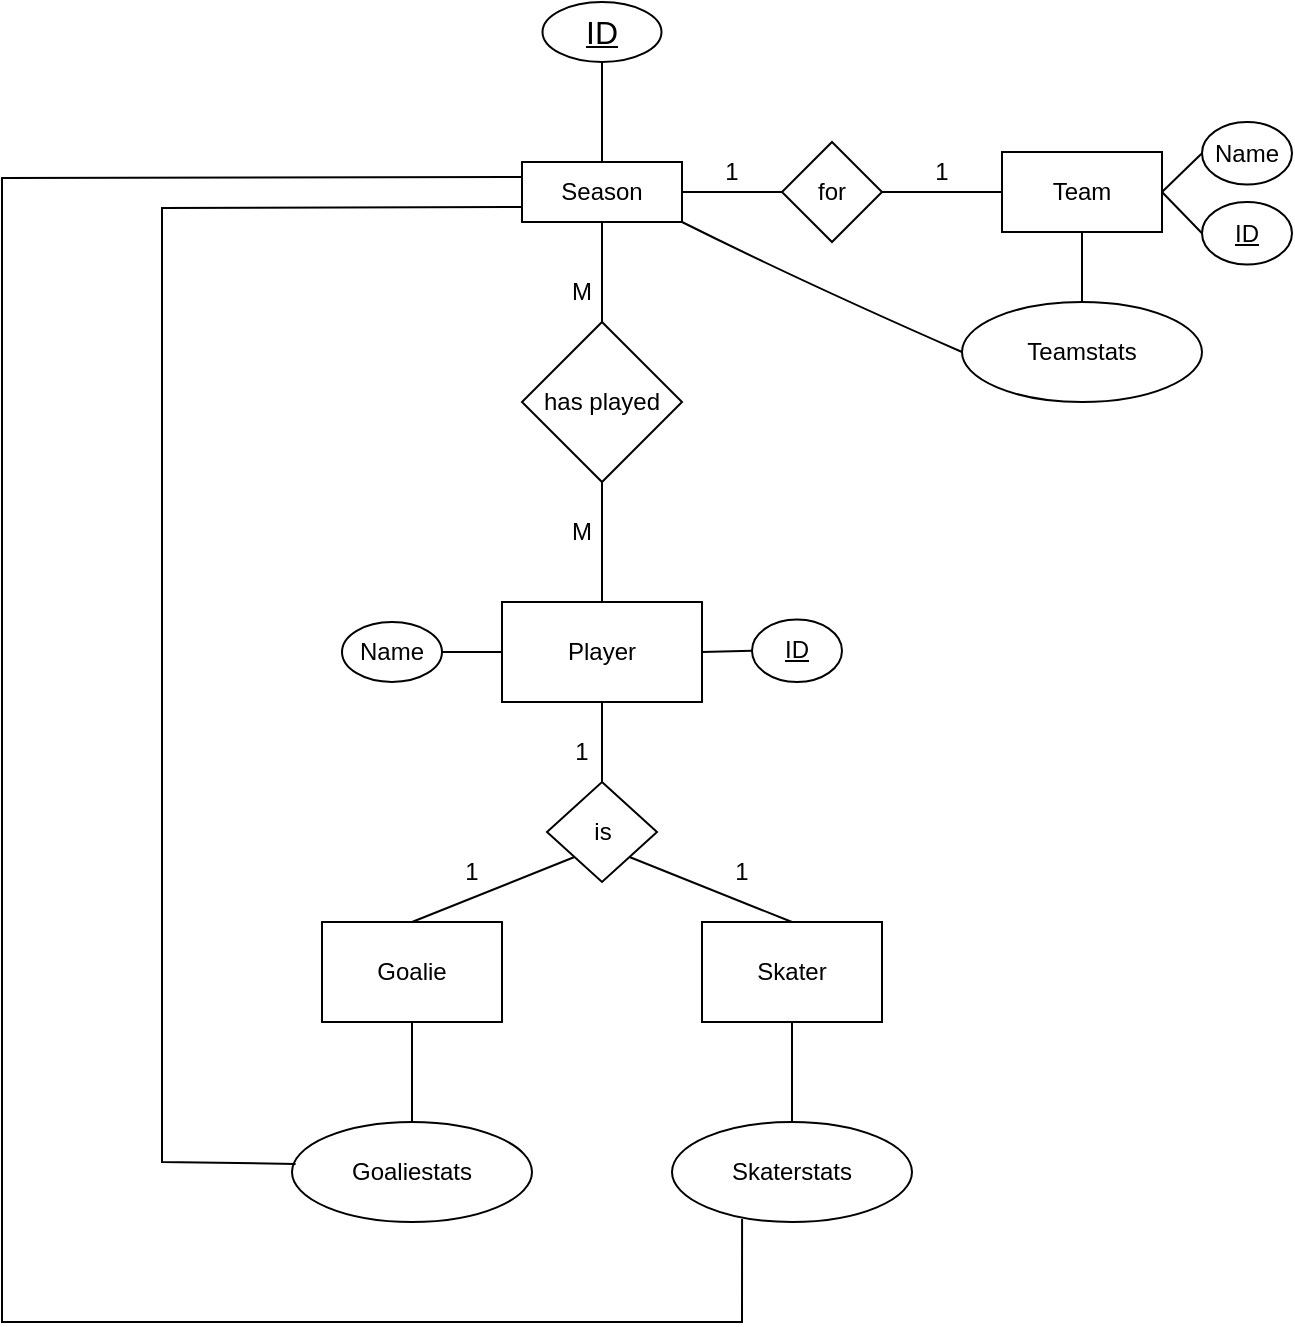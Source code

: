 <mxfile version="21.0.6" type="github">
  <diagram id="C5RBs43oDa-KdzZeNtuy" name="Page-1">
    <mxGraphModel dx="642" dy="1896" grid="1" gridSize="10" guides="1" tooltips="1" connect="1" arrows="1" fold="1" page="1" pageScale="1" pageWidth="827" pageHeight="1169" math="0" shadow="0">
      <root>
        <mxCell id="WIyWlLk6GJQsqaUBKTNV-0" />
        <mxCell id="WIyWlLk6GJQsqaUBKTNV-1" parent="WIyWlLk6GJQsqaUBKTNV-0" />
        <mxCell id="1LRkpFXJiyS809dYIxMQ-0" value="Player" style="rounded=0;whiteSpace=wrap;html=1;" parent="WIyWlLk6GJQsqaUBKTNV-1" vertex="1">
          <mxGeometry x="280" y="260" width="100" height="50" as="geometry" />
        </mxCell>
        <mxCell id="1LRkpFXJiyS809dYIxMQ-1" value="has played" style="rhombus;whiteSpace=wrap;html=1;" parent="WIyWlLk6GJQsqaUBKTNV-1" vertex="1">
          <mxGeometry x="290" y="120" width="80" height="80" as="geometry" />
        </mxCell>
        <mxCell id="1LRkpFXJiyS809dYIxMQ-2" value="Season" style="rounded=0;whiteSpace=wrap;html=1;" parent="WIyWlLk6GJQsqaUBKTNV-1" vertex="1">
          <mxGeometry x="290" y="40" width="80" height="30" as="geometry" />
        </mxCell>
        <mxCell id="1LRkpFXJiyS809dYIxMQ-3" value="for" style="rhombus;whiteSpace=wrap;html=1;" parent="WIyWlLk6GJQsqaUBKTNV-1" vertex="1">
          <mxGeometry x="420" y="30" width="50" height="50" as="geometry" />
        </mxCell>
        <mxCell id="1LRkpFXJiyS809dYIxMQ-4" value="Team" style="rounded=0;whiteSpace=wrap;html=1;" parent="WIyWlLk6GJQsqaUBKTNV-1" vertex="1">
          <mxGeometry x="530" y="35" width="80" height="40" as="geometry" />
        </mxCell>
        <mxCell id="1LRkpFXJiyS809dYIxMQ-5" value="is" style="rhombus;whiteSpace=wrap;html=1;" parent="WIyWlLk6GJQsqaUBKTNV-1" vertex="1">
          <mxGeometry x="302.5" y="350" width="55" height="50" as="geometry" />
        </mxCell>
        <mxCell id="1LRkpFXJiyS809dYIxMQ-6" value="Goalie" style="rounded=0;whiteSpace=wrap;html=1;" parent="WIyWlLk6GJQsqaUBKTNV-1" vertex="1">
          <mxGeometry x="190" y="420" width="90" height="50" as="geometry" />
        </mxCell>
        <mxCell id="1LRkpFXJiyS809dYIxMQ-8" value="Skater" style="rounded=0;whiteSpace=wrap;html=1;" parent="WIyWlLk6GJQsqaUBKTNV-1" vertex="1">
          <mxGeometry x="380" y="420" width="90" height="50" as="geometry" />
        </mxCell>
        <mxCell id="1LRkpFXJiyS809dYIxMQ-14" value="Goaliestats" style="ellipse;whiteSpace=wrap;html=1;" parent="WIyWlLk6GJQsqaUBKTNV-1" vertex="1">
          <mxGeometry x="175" y="520" width="120" height="50" as="geometry" />
        </mxCell>
        <mxCell id="1LRkpFXJiyS809dYIxMQ-15" value="Skaterstats" style="ellipse;whiteSpace=wrap;html=1;" parent="WIyWlLk6GJQsqaUBKTNV-1" vertex="1">
          <mxGeometry x="365" y="520" width="120" height="50" as="geometry" />
        </mxCell>
        <mxCell id="1LRkpFXJiyS809dYIxMQ-16" value="Teamstats" style="ellipse;whiteSpace=wrap;html=1;" parent="WIyWlLk6GJQsqaUBKTNV-1" vertex="1">
          <mxGeometry x="510" y="110" width="120" height="50" as="geometry" />
        </mxCell>
        <mxCell id="1LRkpFXJiyS809dYIxMQ-17" value="" style="endArrow=none;html=1;rounded=0;entryX=0.5;entryY=1;entryDx=0;entryDy=0;exitX=0.5;exitY=0;exitDx=0;exitDy=0;" parent="WIyWlLk6GJQsqaUBKTNV-1" source="1LRkpFXJiyS809dYIxMQ-0" target="1LRkpFXJiyS809dYIxMQ-1" edge="1">
          <mxGeometry width="50" height="50" relative="1" as="geometry">
            <mxPoint x="390" y="400" as="sourcePoint" />
            <mxPoint x="440" y="350" as="targetPoint" />
          </mxGeometry>
        </mxCell>
        <mxCell id="1LRkpFXJiyS809dYIxMQ-18" value="" style="endArrow=none;html=1;rounded=0;entryX=0.5;entryY=1;entryDx=0;entryDy=0;exitX=0.5;exitY=0;exitDx=0;exitDy=0;" parent="WIyWlLk6GJQsqaUBKTNV-1" source="1LRkpFXJiyS809dYIxMQ-1" target="1LRkpFXJiyS809dYIxMQ-2" edge="1">
          <mxGeometry width="50" height="50" relative="1" as="geometry">
            <mxPoint x="330" y="110" as="sourcePoint" />
            <mxPoint x="440" y="350" as="targetPoint" />
          </mxGeometry>
        </mxCell>
        <mxCell id="1LRkpFXJiyS809dYIxMQ-19" value="" style="endArrow=none;html=1;rounded=0;entryX=0;entryY=0.5;entryDx=0;entryDy=0;exitX=1;exitY=0.5;exitDx=0;exitDy=0;" parent="WIyWlLk6GJQsqaUBKTNV-1" source="1LRkpFXJiyS809dYIxMQ-2" target="1LRkpFXJiyS809dYIxMQ-3" edge="1">
          <mxGeometry width="50" height="50" relative="1" as="geometry">
            <mxPoint x="390" y="90" as="sourcePoint" />
            <mxPoint x="440" y="40" as="targetPoint" />
          </mxGeometry>
        </mxCell>
        <mxCell id="1LRkpFXJiyS809dYIxMQ-20" value="" style="endArrow=none;html=1;rounded=0;exitX=1;exitY=0.5;exitDx=0;exitDy=0;entryX=0;entryY=0.5;entryDx=0;entryDy=0;" parent="WIyWlLk6GJQsqaUBKTNV-1" source="1LRkpFXJiyS809dYIxMQ-3" target="1LRkpFXJiyS809dYIxMQ-4" edge="1">
          <mxGeometry width="50" height="50" relative="1" as="geometry">
            <mxPoint x="480" y="100" as="sourcePoint" />
            <mxPoint x="530" y="50" as="targetPoint" />
          </mxGeometry>
        </mxCell>
        <mxCell id="1LRkpFXJiyS809dYIxMQ-21" value="" style="endArrow=none;html=1;rounded=0;entryX=0.5;entryY=1;entryDx=0;entryDy=0;" parent="WIyWlLk6GJQsqaUBKTNV-1" source="1LRkpFXJiyS809dYIxMQ-16" target="1LRkpFXJiyS809dYIxMQ-4" edge="1">
          <mxGeometry width="50" height="50" relative="1" as="geometry">
            <mxPoint x="390" y="400" as="sourcePoint" />
            <mxPoint x="440" y="350" as="targetPoint" />
          </mxGeometry>
        </mxCell>
        <mxCell id="1LRkpFXJiyS809dYIxMQ-22" value="" style="endArrow=none;html=1;rounded=0;entryX=0.5;entryY=1;entryDx=0;entryDy=0;" parent="WIyWlLk6GJQsqaUBKTNV-1" source="1LRkpFXJiyS809dYIxMQ-5" target="1LRkpFXJiyS809dYIxMQ-0" edge="1">
          <mxGeometry width="50" height="50" relative="1" as="geometry">
            <mxPoint x="390" y="400" as="sourcePoint" />
            <mxPoint x="440" y="350" as="targetPoint" />
          </mxGeometry>
        </mxCell>
        <mxCell id="1LRkpFXJiyS809dYIxMQ-23" value="" style="endArrow=none;html=1;rounded=0;entryX=1;entryY=1;entryDx=0;entryDy=0;exitX=0.5;exitY=0;exitDx=0;exitDy=0;" parent="WIyWlLk6GJQsqaUBKTNV-1" source="1LRkpFXJiyS809dYIxMQ-8" target="1LRkpFXJiyS809dYIxMQ-5" edge="1">
          <mxGeometry width="50" height="50" relative="1" as="geometry">
            <mxPoint x="390" y="400" as="sourcePoint" />
            <mxPoint x="440" y="350" as="targetPoint" />
          </mxGeometry>
        </mxCell>
        <mxCell id="1LRkpFXJiyS809dYIxMQ-24" value="" style="endArrow=none;html=1;rounded=0;entryX=0;entryY=1;entryDx=0;entryDy=0;exitX=0.5;exitY=0;exitDx=0;exitDy=0;" parent="WIyWlLk6GJQsqaUBKTNV-1" source="1LRkpFXJiyS809dYIxMQ-6" target="1LRkpFXJiyS809dYIxMQ-5" edge="1">
          <mxGeometry width="50" height="50" relative="1" as="geometry">
            <mxPoint x="390" y="400" as="sourcePoint" />
            <mxPoint x="440" y="350" as="targetPoint" />
          </mxGeometry>
        </mxCell>
        <mxCell id="1LRkpFXJiyS809dYIxMQ-25" value="" style="endArrow=none;html=1;rounded=0;entryX=0.5;entryY=0;entryDx=0;entryDy=0;exitX=0.5;exitY=1;exitDx=0;exitDy=0;" parent="WIyWlLk6GJQsqaUBKTNV-1" source="1LRkpFXJiyS809dYIxMQ-8" target="1LRkpFXJiyS809dYIxMQ-15" edge="1">
          <mxGeometry width="50" height="50" relative="1" as="geometry">
            <mxPoint x="390" y="400" as="sourcePoint" />
            <mxPoint x="440" y="350" as="targetPoint" />
          </mxGeometry>
        </mxCell>
        <mxCell id="1LRkpFXJiyS809dYIxMQ-26" value="" style="endArrow=none;html=1;rounded=0;entryX=0.5;entryY=1;entryDx=0;entryDy=0;exitX=0.5;exitY=0;exitDx=0;exitDy=0;" parent="WIyWlLk6GJQsqaUBKTNV-1" source="1LRkpFXJiyS809dYIxMQ-14" target="1LRkpFXJiyS809dYIxMQ-6" edge="1">
          <mxGeometry width="50" height="50" relative="1" as="geometry">
            <mxPoint x="220" y="540" as="sourcePoint" />
            <mxPoint x="270" y="490" as="targetPoint" />
          </mxGeometry>
        </mxCell>
        <mxCell id="1LRkpFXJiyS809dYIxMQ-27" value="M" style="text;html=1;strokeColor=none;fillColor=none;align=center;verticalAlign=middle;whiteSpace=wrap;rounded=0;" parent="WIyWlLk6GJQsqaUBKTNV-1" vertex="1">
          <mxGeometry x="290" y="210" width="60" height="30" as="geometry" />
        </mxCell>
        <mxCell id="1LRkpFXJiyS809dYIxMQ-28" value="M" style="text;html=1;strokeColor=none;fillColor=none;align=center;verticalAlign=middle;whiteSpace=wrap;rounded=0;" parent="WIyWlLk6GJQsqaUBKTNV-1" vertex="1">
          <mxGeometry x="290" y="90" width="60" height="30" as="geometry" />
        </mxCell>
        <mxCell id="1LRkpFXJiyS809dYIxMQ-29" value="1" style="text;html=1;strokeColor=none;fillColor=none;align=center;verticalAlign=middle;whiteSpace=wrap;rounded=0;" parent="WIyWlLk6GJQsqaUBKTNV-1" vertex="1">
          <mxGeometry x="290" y="320" width="60" height="30" as="geometry" />
        </mxCell>
        <mxCell id="1LRkpFXJiyS809dYIxMQ-30" value="1" style="text;html=1;strokeColor=none;fillColor=none;align=center;verticalAlign=middle;whiteSpace=wrap;rounded=0;" parent="WIyWlLk6GJQsqaUBKTNV-1" vertex="1">
          <mxGeometry x="370" y="380" width="60" height="30" as="geometry" />
        </mxCell>
        <mxCell id="1LRkpFXJiyS809dYIxMQ-31" value="1" style="text;html=1;strokeColor=none;fillColor=none;align=center;verticalAlign=middle;whiteSpace=wrap;rounded=0;" parent="WIyWlLk6GJQsqaUBKTNV-1" vertex="1">
          <mxGeometry x="235" y="380" width="60" height="30" as="geometry" />
        </mxCell>
        <mxCell id="1LRkpFXJiyS809dYIxMQ-32" value="1" style="text;html=1;strokeColor=none;fillColor=none;align=center;verticalAlign=middle;whiteSpace=wrap;rounded=0;" parent="WIyWlLk6GJQsqaUBKTNV-1" vertex="1">
          <mxGeometry x="365" y="30" width="60" height="30" as="geometry" />
        </mxCell>
        <mxCell id="1LRkpFXJiyS809dYIxMQ-33" value="1" style="text;html=1;strokeColor=none;fillColor=none;align=center;verticalAlign=middle;whiteSpace=wrap;rounded=0;" parent="WIyWlLk6GJQsqaUBKTNV-1" vertex="1">
          <mxGeometry x="470" y="30" width="60" height="30" as="geometry" />
        </mxCell>
        <mxCell id="1LRkpFXJiyS809dYIxMQ-34" value="ID" style="ellipse;whiteSpace=wrap;html=1;fontStyle=4" parent="WIyWlLk6GJQsqaUBKTNV-1" vertex="1">
          <mxGeometry x="405" y="268.75" width="45" height="31.25" as="geometry" />
        </mxCell>
        <mxCell id="1LRkpFXJiyS809dYIxMQ-35" value="" style="endArrow=none;html=1;rounded=0;entryX=0;entryY=0.5;entryDx=0;entryDy=0;exitX=1;exitY=0.5;exitDx=0;exitDy=0;" parent="WIyWlLk6GJQsqaUBKTNV-1" source="1LRkpFXJiyS809dYIxMQ-0" target="1LRkpFXJiyS809dYIxMQ-34" edge="1">
          <mxGeometry width="50" height="50" relative="1" as="geometry">
            <mxPoint x="350" y="340" as="sourcePoint" />
            <mxPoint x="400" y="290" as="targetPoint" />
          </mxGeometry>
        </mxCell>
        <mxCell id="1LRkpFXJiyS809dYIxMQ-36" value="Name" style="ellipse;whiteSpace=wrap;html=1;" parent="WIyWlLk6GJQsqaUBKTNV-1" vertex="1">
          <mxGeometry x="200" y="270" width="50" height="30" as="geometry" />
        </mxCell>
        <mxCell id="1LRkpFXJiyS809dYIxMQ-37" value="" style="endArrow=none;html=1;rounded=0;exitX=1;exitY=0.5;exitDx=0;exitDy=0;entryX=0;entryY=0.5;entryDx=0;entryDy=0;" parent="WIyWlLk6GJQsqaUBKTNV-1" source="1LRkpFXJiyS809dYIxMQ-36" target="1LRkpFXJiyS809dYIxMQ-0" edge="1">
          <mxGeometry width="50" height="50" relative="1" as="geometry">
            <mxPoint x="230" y="340" as="sourcePoint" />
            <mxPoint x="280" y="290" as="targetPoint" />
          </mxGeometry>
        </mxCell>
        <mxCell id="1LRkpFXJiyS809dYIxMQ-38" value="ID" style="ellipse;whiteSpace=wrap;html=1;fontStyle=4" parent="WIyWlLk6GJQsqaUBKTNV-1" vertex="1">
          <mxGeometry x="630" y="60" width="45" height="31.25" as="geometry" />
        </mxCell>
        <mxCell id="1LRkpFXJiyS809dYIxMQ-39" value="" style="endArrow=none;html=1;rounded=0;entryX=0;entryY=0.5;entryDx=0;entryDy=0;exitX=1;exitY=0.5;exitDx=0;exitDy=0;" parent="WIyWlLk6GJQsqaUBKTNV-1" source="1LRkpFXJiyS809dYIxMQ-4" target="1LRkpFXJiyS809dYIxMQ-38" edge="1">
          <mxGeometry width="50" height="50" relative="1" as="geometry">
            <mxPoint x="620" y="170" as="sourcePoint" />
            <mxPoint x="670" y="120" as="targetPoint" />
          </mxGeometry>
        </mxCell>
        <mxCell id="1LRkpFXJiyS809dYIxMQ-40" value="Name" style="ellipse;whiteSpace=wrap;html=1;fontStyle=0" parent="WIyWlLk6GJQsqaUBKTNV-1" vertex="1">
          <mxGeometry x="630" y="20" width="45" height="31.25" as="geometry" />
        </mxCell>
        <mxCell id="1LRkpFXJiyS809dYIxMQ-41" value="" style="endArrow=none;html=1;rounded=0;exitX=1;exitY=0.5;exitDx=0;exitDy=0;entryX=0;entryY=0.5;entryDx=0;entryDy=0;" parent="WIyWlLk6GJQsqaUBKTNV-1" source="1LRkpFXJiyS809dYIxMQ-4" target="1LRkpFXJiyS809dYIxMQ-40" edge="1">
          <mxGeometry width="50" height="50" relative="1" as="geometry">
            <mxPoint x="580" y="90" as="sourcePoint" />
            <mxPoint x="630" y="40" as="targetPoint" />
          </mxGeometry>
        </mxCell>
        <mxCell id="1LRkpFXJiyS809dYIxMQ-42" value="" style="endArrow=none;html=1;rounded=0;entryX=0;entryY=0.75;entryDx=0;entryDy=0;exitX=0.015;exitY=0.419;exitDx=0;exitDy=0;exitPerimeter=0;" parent="WIyWlLk6GJQsqaUBKTNV-1" source="1LRkpFXJiyS809dYIxMQ-14" target="1LRkpFXJiyS809dYIxMQ-2" edge="1">
          <mxGeometry width="50" height="50" relative="1" as="geometry">
            <mxPoint x="120" y="550" as="sourcePoint" />
            <mxPoint x="230" y="280" as="targetPoint" />
            <Array as="points">
              <mxPoint x="110" y="540" />
              <mxPoint x="110" y="63" />
            </Array>
          </mxGeometry>
        </mxCell>
        <mxCell id="1LRkpFXJiyS809dYIxMQ-44" value="" style="endArrow=none;html=1;rounded=0;entryX=0;entryY=0.25;entryDx=0;entryDy=0;exitX=0.292;exitY=0.97;exitDx=0;exitDy=0;exitPerimeter=0;" parent="WIyWlLk6GJQsqaUBKTNV-1" source="1LRkpFXJiyS809dYIxMQ-15" target="1LRkpFXJiyS809dYIxMQ-2" edge="1">
          <mxGeometry width="50" height="50" relative="1" as="geometry">
            <mxPoint x="410" y="620" as="sourcePoint" />
            <mxPoint x="210" y="46" as="targetPoint" />
            <Array as="points">
              <mxPoint x="400" y="620" />
              <mxPoint x="30" y="620" />
              <mxPoint x="30" y="48" />
            </Array>
          </mxGeometry>
        </mxCell>
        <mxCell id="LGtEt0XjO_H7MEvuSIoi-0" value="&lt;u&gt;ID&lt;/u&gt;" style="ellipse;whiteSpace=wrap;html=1;fontSize=16;" vertex="1" parent="WIyWlLk6GJQsqaUBKTNV-1">
          <mxGeometry x="300.25" y="-40" width="59.5" height="30" as="geometry" />
        </mxCell>
        <mxCell id="LGtEt0XjO_H7MEvuSIoi-3" value="" style="endArrow=none;html=1;rounded=0;fontSize=12;startSize=8;endSize=8;curved=1;entryX=0.5;entryY=1;entryDx=0;entryDy=0;exitX=0.5;exitY=0;exitDx=0;exitDy=0;" edge="1" parent="WIyWlLk6GJQsqaUBKTNV-1" source="1LRkpFXJiyS809dYIxMQ-2" target="LGtEt0XjO_H7MEvuSIoi-0">
          <mxGeometry width="50" height="50" relative="1" as="geometry">
            <mxPoint x="300" y="100" as="sourcePoint" />
            <mxPoint x="350" y="50" as="targetPoint" />
          </mxGeometry>
        </mxCell>
        <mxCell id="LGtEt0XjO_H7MEvuSIoi-4" value="" style="endArrow=none;html=1;rounded=0;fontSize=12;startSize=8;endSize=8;curved=1;entryX=0;entryY=0.5;entryDx=0;entryDy=0;exitX=1;exitY=1;exitDx=0;exitDy=0;" edge="1" parent="WIyWlLk6GJQsqaUBKTNV-1" source="1LRkpFXJiyS809dYIxMQ-2" target="1LRkpFXJiyS809dYIxMQ-16">
          <mxGeometry width="50" height="50" relative="1" as="geometry">
            <mxPoint x="430" y="290" as="sourcePoint" />
            <mxPoint x="480" y="240" as="targetPoint" />
            <Array as="points">
              <mxPoint x="430" y="100" />
            </Array>
          </mxGeometry>
        </mxCell>
      </root>
    </mxGraphModel>
  </diagram>
</mxfile>
